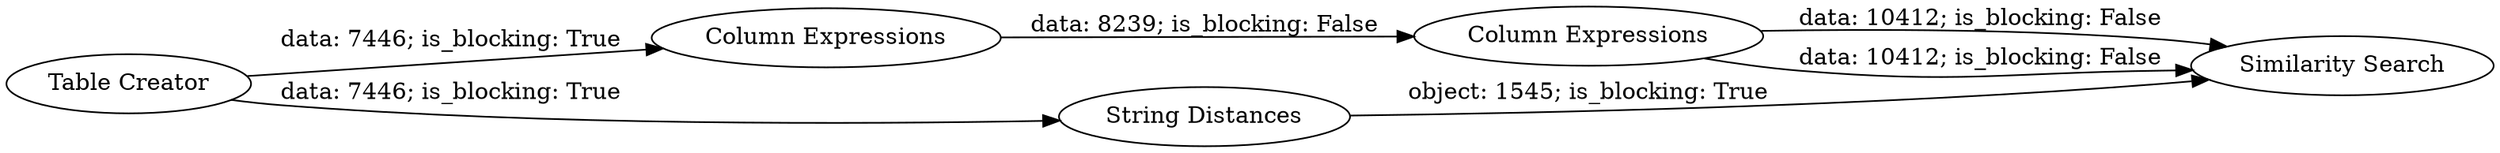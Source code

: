 digraph {
	"-4248398571180903436_6" [label="Column Expressions"]
	"-4248398571180903436_4" [label="Similarity Search"]
	"-4248398571180903436_5" [label="Column Expressions"]
	"-4248398571180903436_3" [label="String Distances"]
	"-4248398571180903436_1" [label="Table Creator"]
	"-4248398571180903436_3" -> "-4248398571180903436_4" [label="object: 1545; is_blocking: True"]
	"-4248398571180903436_6" -> "-4248398571180903436_4" [label="data: 10412; is_blocking: False"]
	"-4248398571180903436_5" -> "-4248398571180903436_6" [label="data: 8239; is_blocking: False"]
	"-4248398571180903436_6" -> "-4248398571180903436_4" [label="data: 10412; is_blocking: False"]
	"-4248398571180903436_1" -> "-4248398571180903436_3" [label="data: 7446; is_blocking: True"]
	"-4248398571180903436_1" -> "-4248398571180903436_5" [label="data: 7446; is_blocking: True"]
	rankdir=LR
}
